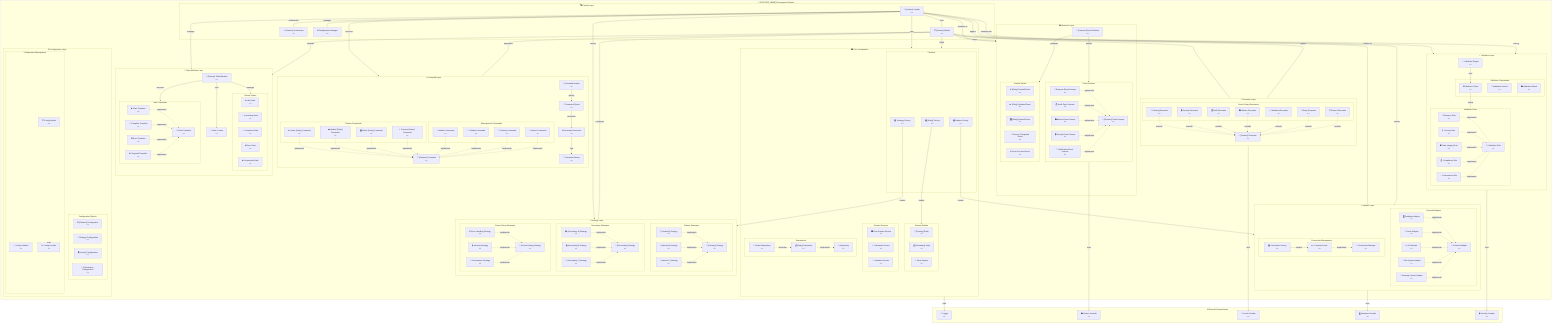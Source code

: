 graph TB
    %% ===== UNIVERSAL FEATURE DECOMPOSITION TEMPLATE =====
    subgraph FeatureSystem ["🎯 [FEATURE_NAME] Decomposed System"]
        
        %% ===== FACADE LAYER (Always Present) =====
        subgraph FacadeLayer ["🎭 Facade Layer"]
            FeatureFacade["🎯 [Feature] Facade<br/><<Facade>>"]
            FeatureBuilder["🏗️ [Feature] Builder<br/><<Builder>>"]
            FeatureOrchestrator["🎼 [Feature] Orchestrator<br/><<Orchestrator>>"]
            ConfigurationManager["⚙️ Configuration Manager<br/><<ConfigManager>>"]
        end
        
        %% ===== STRATEGY LAYER (For Behavioral Variants) =====
        subgraph StrategyLayer ["🎯 Strategy Layer"]
            direction TB
            
            %% Primary Strategies (Core Behavior Variants)
            subgraph PrimaryStrategies ["Primary Strategies"]
                IPrimaryStrategy["🔌 I[Primary] Strategy<br/><<Interface>>"]
                ConcreteStrategyA["🎯 [Variant A] Strategy<br/><<ConcreteStrategy>>"]
                ConcreteStrategyB["⚡ [Variant B] Strategy<br/><<ConcreteStrategy>>"]
                ConcreteStrategyC["🔄 [Variant C] Strategy<br/><<ConcreteStrategy>>"]
            end
            
            %% Secondary Strategies (Supporting Behavior)
            subgraph SecondaryStrategies ["Secondary Strategies"]
                ISecondaryStrategy["🔌 I[Secondary] Strategy<br/><<Interface>>"]
                SecondaryStrategyA["📊 [Secondary A] Strategy<br/><<ConcreteStrategy>>"]
                SecondaryStrategyB["🔒 [Secondary B] Strategy<br/><<ConcreteStrategy>>"]
                SecondaryStrategyC["⏰ [Secondary C] Strategy<br/><<ConcreteStrategy>>"]
            end
            
            %% Cross-Cutting Strategies
            subgraph CrossCuttingStrategies ["Cross-Cutting Strategies"]
                ICrossCuttingStrategy["🔌 I[CrossCutting] Strategy<br/><<Interface>>"]
                ErrorHandlingStrategy["❌ Error Handling Strategy<br/><<ConcreteStrategy>>"]
                SecurityStrategy["🔒 Security Strategy<br/><<ConcreteStrategy>>"]
                PerformanceStrategy["⚡ Performance Strategy<br/><<ConcreteStrategy>>"]
            end
        end
        
        %% ===== COMMAND LAYER (For Operations) =====
        subgraph CommandLayer ["⚡ Command Layer"]
            direction TB
            
            %% Command Pattern
            IFeatureCommand["🔌 I[Feature] Command<br/><<Interface>>"]
            CommandInvoker["📞 Command Invoker<br/><<Invoker>>"]
            
            %% Primary Commands (Core Operations)
            subgraph PrimaryCommands ["Primary Commands"]
                CreateCommand["➕ Create [Entity] Command<br/><<ConcreteCommand>>"]
                UpdateCommand["✏️ Update [Entity] Command<br/><<ConcreteCommand>>"]
                DeleteCommand["🗑️ Delete [Entity] Command<br/><<ConcreteCommand>>"]
                ProcessCommand["⚡ Process [Action] Command<br/><<ConcreteCommand>>"]
            end
            
            %% Management Commands (Lifecycle Operations)
            subgraph ManagementCommands ["Management Commands"]
                InitializeCommand["🚀 Initialize Command<br/><<ConcreteCommand>>"]
                ValidateCommand["✅ Validate Command<br/><<ConcreteCommand>>"]
                CleanupCommand["🧹 Cleanup Command<br/><<ConcreteCommand>>"]
                RefreshCommand["🔄 Refresh Command<br/><<ConcreteCommand>>"]
            end
            
            %% Command Processing
            CommandProcessor["⚙️ Command Processor<br/><<Processor>>"]
            CommandQueue["📝 Command Queue<br/><<Queue>>"]
            CommandHistory["📜 Command History<br/><<History>>"]
        end
        
        %% ===== STATE MACHINE LAYER (For Complex Workflows) =====
        subgraph StateMachineLayer ["🔄 State Machine Layer"]
            direction TB
            
            %% State Machine
            FeatureStateMachine["🔄 [Feature] State Machine<br/><<StateMachine>>"]
            
            %% States (Workflow States)
            subgraph FeatureStates ["Feature States"]
                IdleState["⏸️ Idle State<br/><<ConcreteState>>"]
                ProcessingState["⚡ Processing State<br/><<ConcreteState>>"]
                CompletedState["✅ Completed State<br/><<ConcreteState>>"]
                ErrorState["❌ Error State<br/><<ConcreteState>>"]
                SuspendedState["⏸️ Suspended State<br/><<ConcreteState>>"]
            end
            
            %% State Transitions
            subgraph StateTransitions ["State Transitions"]
                IStateTransition["🔌 IState Transition<br/><<Interface>>"]
                StartTransition["▶️ Start Transition<br/><<ConcreteTransition>>"]
                CompleteTransition["✅ Complete Transition<br/><<ConcreteTransition>>"]
                ErrorTransition["❌ Error Transition<br/><<ConcreteTransition>>"]
                SuspendTransition["⏸️ Suspend Transition<br/><<ConcreteTransition>>"]
            end
            
            %% State Context
            StateContext["🎯 State Context<br/><<Context>>"]
        end
        
        %% ===== OBSERVER LAYER (For Event Handling) =====
        subgraph ObserverLayer ["👁️ Observer Layer"]
            direction TB
            
            %% Event Publisher
            EventPublisher["📡 [Feature] Event Publisher<br/><<Subject>>"]
            
            %% Event Listeners (By Concern)
            subgraph EventListeners ["Event Listeners"]
                IEventListener["🔌 I[Feature] Event Listener<br/><<Interface>>"]
                BusinessEventListener["💼 Business Event Listener<br/><<ConcreteObserver>>"]
                AuditEventListener["📋 Audit Event Listener<br/><<ConcreteObserver>>"]
                MetricsEventListener["📊 Metrics Event Listener<br/><<ConcreteObserver>>"]
                SecurityEventListener["🔒 Security Event Listener<br/><<ConcreteObserver>>"]
                NotificationEventListener["🔔 Notification Event Listener<br/><<ConcreteObserver>>"]
            end
            
            %% Events (Domain Events)
            subgraph FeatureEvents ["Feature Events"]
                EntityCreatedEvent["➕ [Entity] Created Event<br/><<Event>>"]
                EntityUpdatedEvent["✏️ [Entity] Updated Event<br/><<Event>>"]
                EntityDeletedEvent["🗑️ [Entity] Deleted Event<br/><<Event>>"]
                ProcessCompletedEvent["✅ Process Completed Event<br/><<Event>>"]
                ErrorOccurredEvent["❌ Error Occurred Event<br/><<Event>>"]
            end
        end
        
        %% ===== DECORATOR LAYER (For Cross-Cutting Concerns) =====
        subgraph DecoratorLayer ["🎨 Decorator Layer"]
            direction TB
            
            %% Base Decorator
            FeatureDecorator["🎨 [Feature] Decorator<br/><<Decorator>>"]
            
            %% Cross-Cutting Decorators
            subgraph CrossCuttingDecorators ["Cross-Cutting Decorators"]
                CachingDecorator["💾 Caching Decorator<br/><<ConcreteDecorator>>"]
                SecurityDecorator["🔒 Security Decorator<br/><<ConcreteDecorator>>"]
                AuditDecorator["📋 Audit Decorator<br/><<ConcreteDecorator>>"]
                MetricsDecorator["📊 Metrics Decorator<br/><<ConcreteDecorator>>"]
                ValidationDecorator["✅ Validation Decorator<br/><<ConcreteDecorator>>"]
                RetryDecorator["🔁 Retry Decorator<br/><<ConcreteDecorator>>"]
                TimeoutDecorator["⏰ Timeout Decorator<br/><<ConcreteDecorator>>"]
            end
        end
        
        %% ===== VALIDATION LAYER (For Rules and Constraints) =====
        subgraph ValidationLayer ["✅ Validation Layer"]
            direction TB
            
            %% Validation Engine
            ValidationEngine["✅ Validation Engine<br/><<Engine>>"]
            
            %% Validation Rules (By Category)
            subgraph ValidationRules ["Validation Rules"]
                IValidationRule["🔌 IValidation Rule<br/><<Interface>>"]
                BusinessRule["💼 Business Rule<br/><<ConcreteRule>>"]
                SecurityRule["🔒 Security Rule<br/><<ConcreteRule>>"]
                DataIntegrityRule["🛡️ Data Integrity Rule<br/><<ConcreteRule>>"]
                ComplianceRule["📋 Compliance Rule<br/><<ConcreteRule>>"]
                PerformanceRule["⚡ Performance Rule<br/><<ConcreteRule>>"]
            end
            
            %% Validation Components
            subgraph ValidationComponents ["Validation Components"]
                ValidationChain["⛓️ Validation Chain<br/><<ChainOfResponsibility>>"]
                ValidationContext["🎯 Validation Context<br/><<Context>>"]
                ValidationResult["📊 Validation Result<br/><<ValueObject>>"]
            end
        end
        
        %% ===== ADAPTER LAYER (For External Integration) =====
        subgraph AdapterLayer ["🔧 Adapter Layer"]
            direction TB
            
            %% External Adapters (By Type)
            subgraph ExternalAdapters ["External Adapters"]
                IExternalAdapter["🔌 IExternal Adapter<br/><<Interface>>"]
                DatabaseAdapter["🗄️ Database Adapter<br/><<ConcreteAdapter>>"]
                CacheAdapter["💾 Cache Adapter<br/><<ConcreteAdapter>>"]
                ApiAdapter["🌐 API Adapter<br/><<ConcreteAdapter>>"]
                FileSystemAdapter["📁 File System Adapter<br/><<ConcreteAdapter>>"]
                MessageQueueAdapter["📨 Message Queue Adapter<br/><<ConcreteAdapter>>"]
            end
            
            %% Connection Management
            subgraph ConnectionManagement ["Connection Management"]
                IConnectionManager["🔌 IConnection Manager<br/><<Interface>>"]
                ConnectionPool["🏊 Connection Pool<br/><<Pool>>"]
                ConnectionFactory["🏭 Connection Factory<br/><<Factory>>"]
            end
        end
        
        %% ===== CORE COMPONENTS (Domain Logic) =====
        subgraph CoreComponents ["🏛️ Core Components"]
            direction TB
            
            %% Domain Entities
            subgraph DomainEntities ["Domain Entities"]
                PrimaryEntity["🎯 [Primary] Entity<br/><<AggregateRoot>>"]
                SecondaryEntity["📋 [Secondary] Entity<br/><<Entity>>"]
                ValueObjects["💎 Value Objects<br/><<ValueObject>>"]
            end
            
            %% Domain Services
            subgraph DomainServices ["Domain Services"]
                CoreDomainService["🏛️ Core Domain Service<br/><<DomainService>>"]
                CalculationService["🧮 Calculation Service<br/><<DomainService>>"]
                ValidationService["✅ Validation Service<br/><<DomainService>>"]
            end
            
            %% Repositories
            subgraph Repositories ["Repositories"]
                IRepository["🔌 IRepository<br/><<Interface>>"]
                EntityRepository["📋 [Entity] Repository<br/><<ConcreteRepository>>"]
                CachedRepository["💾 Cached Repository<br/><<RepositoryDecorator>>"]
            end
            
            %% Factories
            subgraph Factories ["Factories"]
                EntityFactory["🏭 [Entity] Factory<br/><<Factory>>"]
                StrategyFactory["🏭 Strategy Factory<br/><<Factory>>"]
                AdapterFactory["🏭 Adapter Factory<br/><<Factory>>"]
            end
        end
        
        %% ===== CONFIGURATION LAYER (Settings and Config) =====
        subgraph ConfigurationLayer ["⚙️ Configuration Layer"]
            direction TB
            
            %% Configuration Objects
            subgraph ConfigurationObjects ["Configuration Objects"]
                FeatureConfig["⚙️ [Feature] Configuration<br/><<ValueObject>>"]
                StrategyConfig["🎯 Strategy Configuration<br/><<ValueObject>>"]
                SecurityConfig["🔒 Security Configuration<br/><<ValueObject>>"]
                PerformanceConfig["⚡ Performance Configuration<br/><<ValueObject>>"]
            end
            
            %% Configuration Management
            subgraph ConfigurationManagement ["Configuration Management"]
                ConfigBuilder["🏗️ Config Builder<br/><<Builder>>"]
                ConfigValidator["✅ Config Validator<br/><<Validator>>"]
                ConfigProvider["📦 Config Provider<br/><<Provider>>"]
            end
        end
    end
    
    %% ===== EXTERNAL DEPENDENCIES =====
    subgraph ExternalDependencies ["🌐 External Dependencies"]
        Logger["📝 Logger<br/><<Infrastructure>>"]
        MetricsProvider["📊 Metrics Provider<br/><<Infrastructure>>"]
        CacheProvider["💾 Cache Provider<br/><<Infrastructure>>"]
        DatabaseProvider["🗄️ Database Provider<br/><<Infrastructure>>"]
        SecurityProvider["🔒 Security Provider<br/><<Infrastructure>>"]
        ConfigProvider["⚙️ Config Provider<br/><<Infrastructure>>"]
    end
    
    %% ===== TEMPLATE RELATIONSHIPS (Universal Patterns) =====
    
    %% 1. FACADE ORCHESTRATION (Always present)
    FeatureFacade -->|uses| FeatureBuilder
    FeatureFacade -->|orchestrates| FeatureOrchestrator
    FeatureFacade -->|manages| ConfigurationManager
    FeatureFacade -->|selects| StrategyLayer
    FeatureFacade -->|executes| CommandLayer
    FeatureFacade -->|manages| StateMachineLayer
    FeatureFacade -->|publishes to| ObserverLayer
    FeatureFacade -->|applies| DecoratorLayer
    FeatureFacade -->|validates with| ValidationLayer
    FeatureFacade -->|adapts via| AdapterLayer
    FeatureFacade -->|uses| CoreComponents
    
    %% 2. BUILDER PATTERN (Configuration and Assembly)
    FeatureBuilder -->|builds| CoreComponents
    FeatureBuilder -->|configures| StrategyLayer
    FeatureBuilder -->|assembles| CommandLayer
    FeatureBuilder -->|initializes| StateMachineLayer
    FeatureBuilder -->|wires| ObserverLayer
    FeatureBuilder -->|applies| DecoratorLayer
    FeatureBuilder -->|sets up| ValidationLayer
    FeatureBuilder -->|creates| AdapterLayer
    
    %% 3. STRATEGY PATTERN (Behavioral Variants)
    ConcreteStrategyA -.->|implements| IPrimaryStrategy
    ConcreteStrategyB -.->|implements| IPrimaryStrategy
    ConcreteStrategyC -.->|implements| IPrimaryStrategy
    SecondaryStrategyA -.->|implements| ISecondaryStrategy
    SecondaryStrategyB -.->|implements| ISecondaryStrategy
    SecondaryStrategyC -.->|implements| ISecondaryStrategy
    ErrorHandlingStrategy -.->|implements| ICrossCuttingStrategy
    SecurityStrategy -.->|implements| ICrossCuttingStrategy
    PerformanceStrategy -.->|implements| ICrossCuttingStrategy
    
    %% 4. COMMAND PATTERN (Operations)
    CreateCommand -.->|implements| IFeatureCommand
    UpdateCommand -.->|implements| IFeatureCommand
    DeleteCommand -.->|implements| IFeatureCommand
    ProcessCommand -.->|implements| IFeatureCommand
    InitializeCommand -.->|implements| IFeatureCommand
    ValidateCommand -.->|implements| IFeatureCommand
    CleanupCommand -.->|implements| IFeatureCommand
    RefreshCommand -.->|implements| IFeatureCommand
    
    CommandInvoker -->|queues| CommandQueue
    CommandQueue -->|processes| CommandProcessor
    CommandProcessor -->|logs| CommandHistory
    
    %% 5. STATE MACHINE PATTERN (Complex Workflows)
    FeatureStateMachine -->|manages| FeatureStates
    FeatureStateMachine -->|executes| StateTransitions
    FeatureStateMachine -->|uses| StateContext
    
    StartTransition -.->|implements| IStateTransition
    CompleteTransition -.->|implements| IStateTransition
    ErrorTransition -.->|implements| IStateTransition
    SuspendTransition -.->|implements| IStateTransition
    
    %% 6. OBSERVER PATTERN (Event Handling)
    BusinessEventListener -.->|implements| IEventListener
    AuditEventListener -.->|implements| IEventListener
    MetricsEventListener -.->|implements| IEventListener
    SecurityEventListener -.->|implements| IEventListener
    NotificationEventListener -.->|implements| IEventListener
    
    EventPublisher -->|publishes| FeatureEvents
    EventPublisher -->|notifies| EventListeners
    
    %% 7. DECORATOR PATTERN (Cross-Cutting Concerns)
    CachingDecorator -.->|extends| FeatureDecorator
    SecurityDecorator -.->|extends| FeatureDecorator
    AuditDecorator -.->|extends| FeatureDecorator
    MetricsDecorator -.->|extends| FeatureDecorator
    ValidationDecorator -.->|extends| FeatureDecorator
    RetryDecorator -.->|extends| FeatureDecorator
    TimeoutDecorator -.->|extends| FeatureDecorator
    
    %% 8. CHAIN OF RESPONSIBILITY (Validation)
    BusinessRule -.->|implements| IValidationRule
    SecurityRule -.->|implements| IValidationRule
    DataIntegrityRule -.->|implements| IValidationRule
    ComplianceRule -.->|implements| IValidationRule
    PerformanceRule -.->|implements| IValidationRule
    
    ValidationEngine -->|uses| ValidationChain
    ValidationChain -->|chains| ValidationRules
    
    %% 9. ADAPTER PATTERN (External Integration)
    DatabaseAdapter -.->|implements| IExternalAdapter
    CacheAdapter -.->|implements| IExternalAdapter
    ApiAdapter -.->|implements| IExternalAdapter
    FileSystemAdapter -.->|implements| IExternalAdapter
    MessageQueueAdapter -.->|implements| IExternalAdapter
    
    ConnectionPool -.->|implements| IConnectionManager
    ConnectionFactory -->|creates| ConnectionPool
    
    %% 10. FACTORY PATTERN (Object Creation)
    EntityFactory -->|creates| DomainEntities
    StrategyFactory -->|creates| StrategyLayer
    AdapterFactory -->|creates| AdapterLayer
    
    %% 11. REPOSITORY PATTERN (Data Access)
    EntityRepository -.->|implements| IRepository
    CachedRepository -.->|decorates| EntityRepository
    
    %% 12. EXTERNAL DEPENDENCIES (Infrastructure)
    CoreComponents -->|uses| Logger
    EventListeners -->|uses| MetricsProvider
    DecoratorLayer -->|uses| CacheProvider
    AdapterLayer -->|uses| DatabaseProvider
    ValidationLayer -->|uses| SecurityProvider
    ConfigurationLayer -->|uses| ConfigProvider